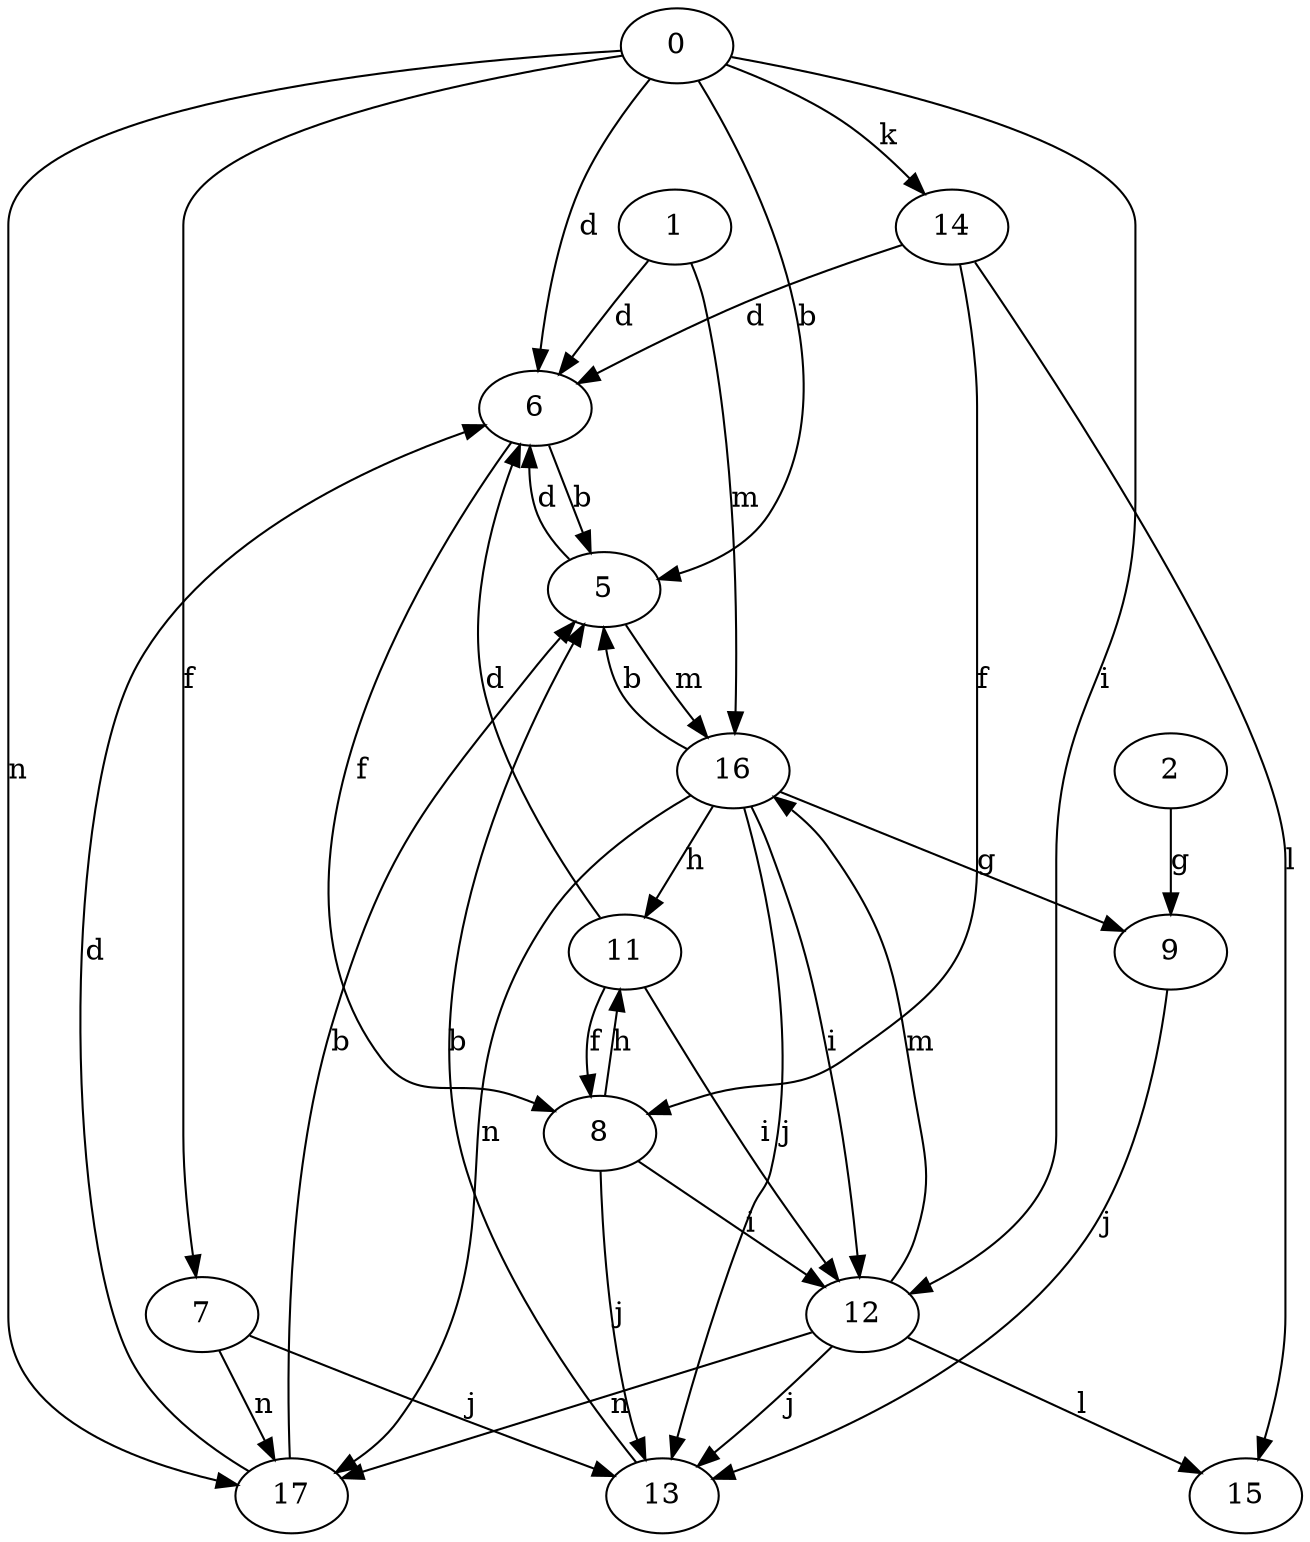 strict digraph  {
1;
2;
5;
6;
7;
8;
9;
11;
12;
13;
0;
14;
15;
16;
17;
1 -> 6  [label=d];
1 -> 16  [label=m];
2 -> 9  [label=g];
5 -> 6  [label=d];
5 -> 16  [label=m];
6 -> 5  [label=b];
6 -> 8  [label=f];
7 -> 13  [label=j];
7 -> 17  [label=n];
8 -> 11  [label=h];
8 -> 12  [label=i];
8 -> 13  [label=j];
9 -> 13  [label=j];
11 -> 6  [label=d];
11 -> 8  [label=f];
11 -> 12  [label=i];
12 -> 13  [label=j];
12 -> 15  [label=l];
12 -> 16  [label=m];
12 -> 17  [label=n];
13 -> 5  [label=b];
0 -> 5  [label=b];
0 -> 6  [label=d];
0 -> 7  [label=f];
0 -> 12  [label=i];
0 -> 14  [label=k];
0 -> 17  [label=n];
14 -> 6  [label=d];
14 -> 8  [label=f];
14 -> 15  [label=l];
16 -> 5  [label=b];
16 -> 9  [label=g];
16 -> 11  [label=h];
16 -> 12  [label=i];
16 -> 13  [label=j];
16 -> 17  [label=n];
17 -> 5  [label=b];
17 -> 6  [label=d];
}
